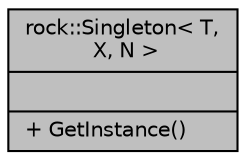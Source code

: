 digraph "rock::Singleton&lt; T, X, N &gt;"
{
 // LATEX_PDF_SIZE
  edge [fontname="Helvetica",fontsize="10",labelfontname="Helvetica",labelfontsize="10"];
  node [fontname="Helvetica",fontsize="10",shape=record];
  Node1 [label="{rock::Singleton\< T,\l X, N \>\n||+ GetInstance()\l}",height=0.2,width=0.4,color="black", fillcolor="grey75", style="filled", fontcolor="black",tooltip="单例模式封装类"];
}
